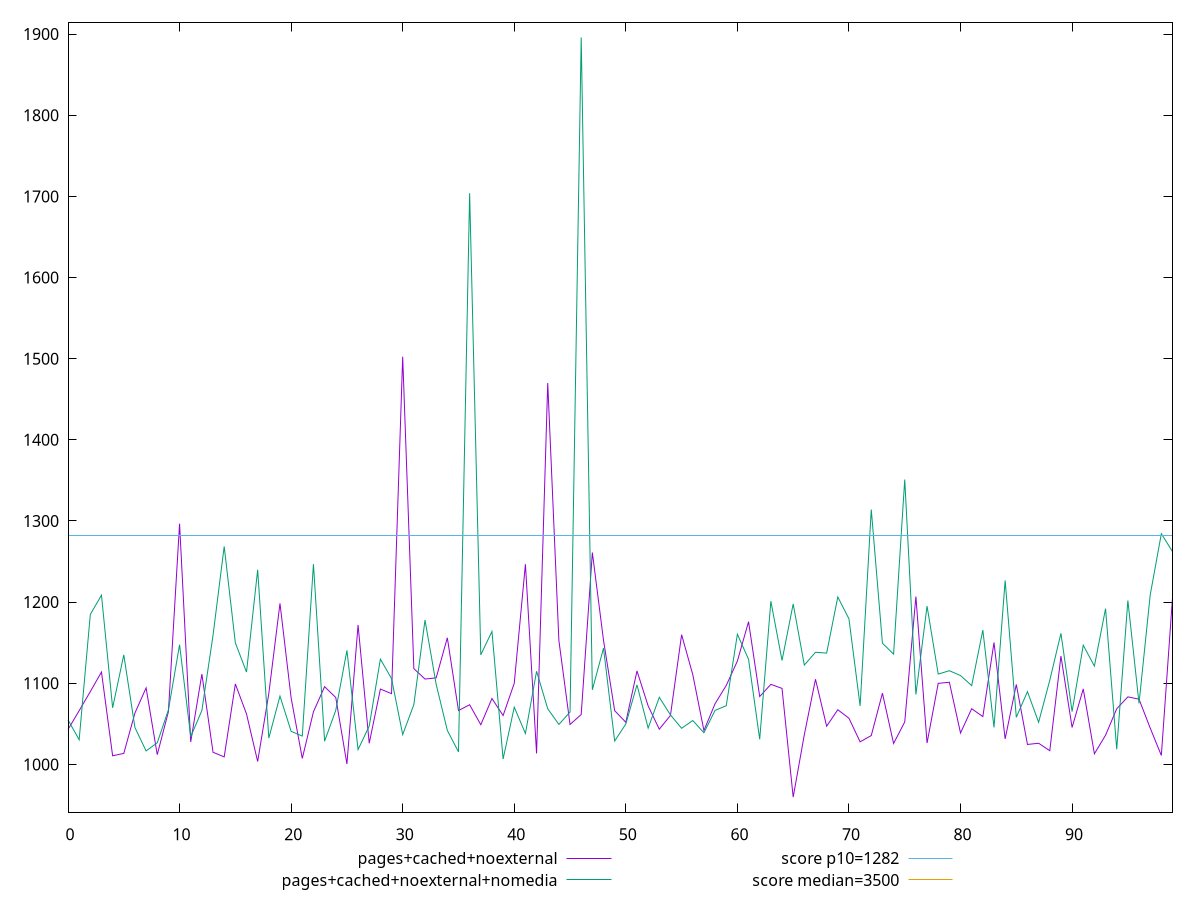 reset

$pagesCachedNoexternal <<EOF
0 1042.9640000000006
1 1066.192000000001
2 1089.7400000000007
3 1113.8320000000006
4 1010.6000000000008
5 1013.5400000000004
6 1063.3280000000007
7 1094.2840000000003
8 1011.9880000000006
9 1065.008
10 1296.6040000000007
11 1027.6960000000004
12 1111.3280000000004
13 1014.9720000000004
14 1009.2360000000006
15 1099.1200000000001
16 1062.1800000000005
17 1003.5960000000006
18 1087.3760000000002
19 1198.4440000000004
20 1081.9400000000005
21 1007.3320000000006
22 1064.8640000000005
23 1095.7760000000005
24 1082.4320000000002
25 1000.4880000000006
26 1171.8040000000005
27 1026.0400000000009
28 1092.8480000000006
29 1087.1960000000004
30 1502.3920000000007
31 1118.0200000000002
32 1105.1840000000007
33 1106.66
34 1156.0680000000007
35 1066.3760000000009
36 1073.5120000000004
37 1048.9080000000004
38 1081.1880000000003
39 1060.236
40 1100.0480000000007
41 1246.7080000000008
42 1013.4880000000004
43 1470.0359999999996
44 1152.6280000000004
45 1049.2000000000007
46 1061.4880000000005
47 1261.0999999999985
48 1152.8919999999998
49 1066.2040000000004
50 1051.9160000000004
51 1115.1680000000003
52 1072.0960000000005
53 1043.3800000000003
54 1060.3560000000007
55 1159.8160000000003
56 1110.6720000000003
57 1041.7200000000005
58 1074.7880000000007
59 1097.2720000000002
60 1127.3440000000003
61 1175.8680000000006
62 1083.6640000000004
63 1098.6400000000006
64 1093.6760000000004
65 959.6440000000007
66 1036.6320000000005
67 1104.9360000000004
68 1047.0680000000002
69 1067.380000000001
70 1056.8680000000002
71 1027.8360000000002
72 1035.5520000000008
73 1087.768
74 1025.7600000000004
75 1052.3400000000006
76 1206.8439999999996
77 1026.3600000000004
78 1099.8760000000007
79 1101.2440000000004
80 1038.6680000000006
81 1068.6280000000006
82 1058.9520000000005
83 1150.26
84 1031.3920000000005
85 1098.480000000001
86 1024.5800000000006
87 1026.076000000001
88 1016.8600000000002
89 1133.6000000000004
90 1045.5480000000007
91 1093.0280000000007
92 1013.1200000000001
93 1035.9640000000002
94 1068.5480000000007
95 1083.2520000000006
96 1080.3640000000007
97 1044.8359999999998
98 1011.0280000000008
99 1205.315999999999
EOF

$pagesCachedNoexternalNomedia <<EOF
0 1054.8560000000007
1 1030.3320000000006
2 1184.8480000000006
3 1208.5000000000002
4 1069.7400000000007
5 1134.9800000000002
6 1045.3480000000004
7 1016.6000000000009
8 1026.6720000000005
9 1067.152000000001
10 1147.500000000001
11 1034.1360000000004
12 1066.4440000000002
13 1159.228
14 1268.5519999999992
15 1149.7839999999987
16 1113.7960000000005
17 1239.8759999999993
18 1032.4080000000006
19 1084.1920000000007
20 1040.7400000000002
21 1034.9200000000008
22 1246.7680000000007
23 1028.5800000000002
24 1066.5480000000007
25 1140.4720000000007
26 1018.2680000000009
27 1047.3080000000007
28 1129.7280000000005
29 1105.7280000000003
30 1036.724000000001
31 1073.6960000000004
32 1177.8999999999999
33 1098.6800000000005
34 1041.9240000000004
35 1015.4560000000005
36 1703.8959999999981
37 1135.0440000000008
38 1163.8440000000003
39 1006.6480000000005
40 1070.5480000000005
41 1038.0160000000005
42 1114.7720000000004
43 1068.532
44 1049.2560000000008
45 1064.5680000000007
46 1895.8159999999993
47 1091.9200000000005
48 1143.2960000000005
49 1028.7800000000007
50 1049.836000000001
51 1098.0080000000005
52 1044.7320000000009
53 1082.6760000000006
54 1060.9760000000003
55 1044.4960000000005
56 1054.0840000000005
57 1038.9960000000008
58 1066.5760000000005
59 1072.3000000000006
60 1160.46
61 1129.5160000000005
62 1030.9880000000005
63 1201.1519999999978
64 1128.0800000000002
65 1197.727999999999
66 1122.4199999999994
67 1138.164000000001
68 1137.1999999999998
69 1206.3520000000003
70 1179.3880000000004
71 1072.0600000000004
72 1314.0160000000003
73 1149.4000000000005
74 1135.8960000000004
75 1351.0159999999994
76 1086.212
77 1195.08
78 1111.3360000000007
79 1115.4400000000007
80 1109.4960000000005
81 1097.0600000000004
82 1165.5400000000002
83 1045.5720000000006
84 1226.7240000000004
85 1058.0600000000006
86 1089.6880000000008
87 1051.8880000000008
88 1103.7240000000004
89 1161.5039999999992
90 1065.0560000000003
91 1146.8640000000007
92 1121.1840000000009
93 1191.9640000000006
94 1018.7280000000004
95 1201.936
96 1075.228000000001
97 1208.5880000000002
98 1284.2840000000006
99 1262.2599999999982
EOF

set key outside below
set xrange [0:99]
set yrange [940.9205600000007:1914.5394399999993]
set trange [940.9205600000007:1914.5394399999993]
set terminal svg size 640, 520 enhanced background rgb 'white'
set output "reprap/bootup-time/comparison/line/2_vs_3.svg"

plot $pagesCachedNoexternal title "pages+cached+noexternal" with line, \
     $pagesCachedNoexternalNomedia title "pages+cached+noexternal+nomedia" with line, \
     1282 title "score p10=1282", \
     3500 title "score median=3500"

reset
